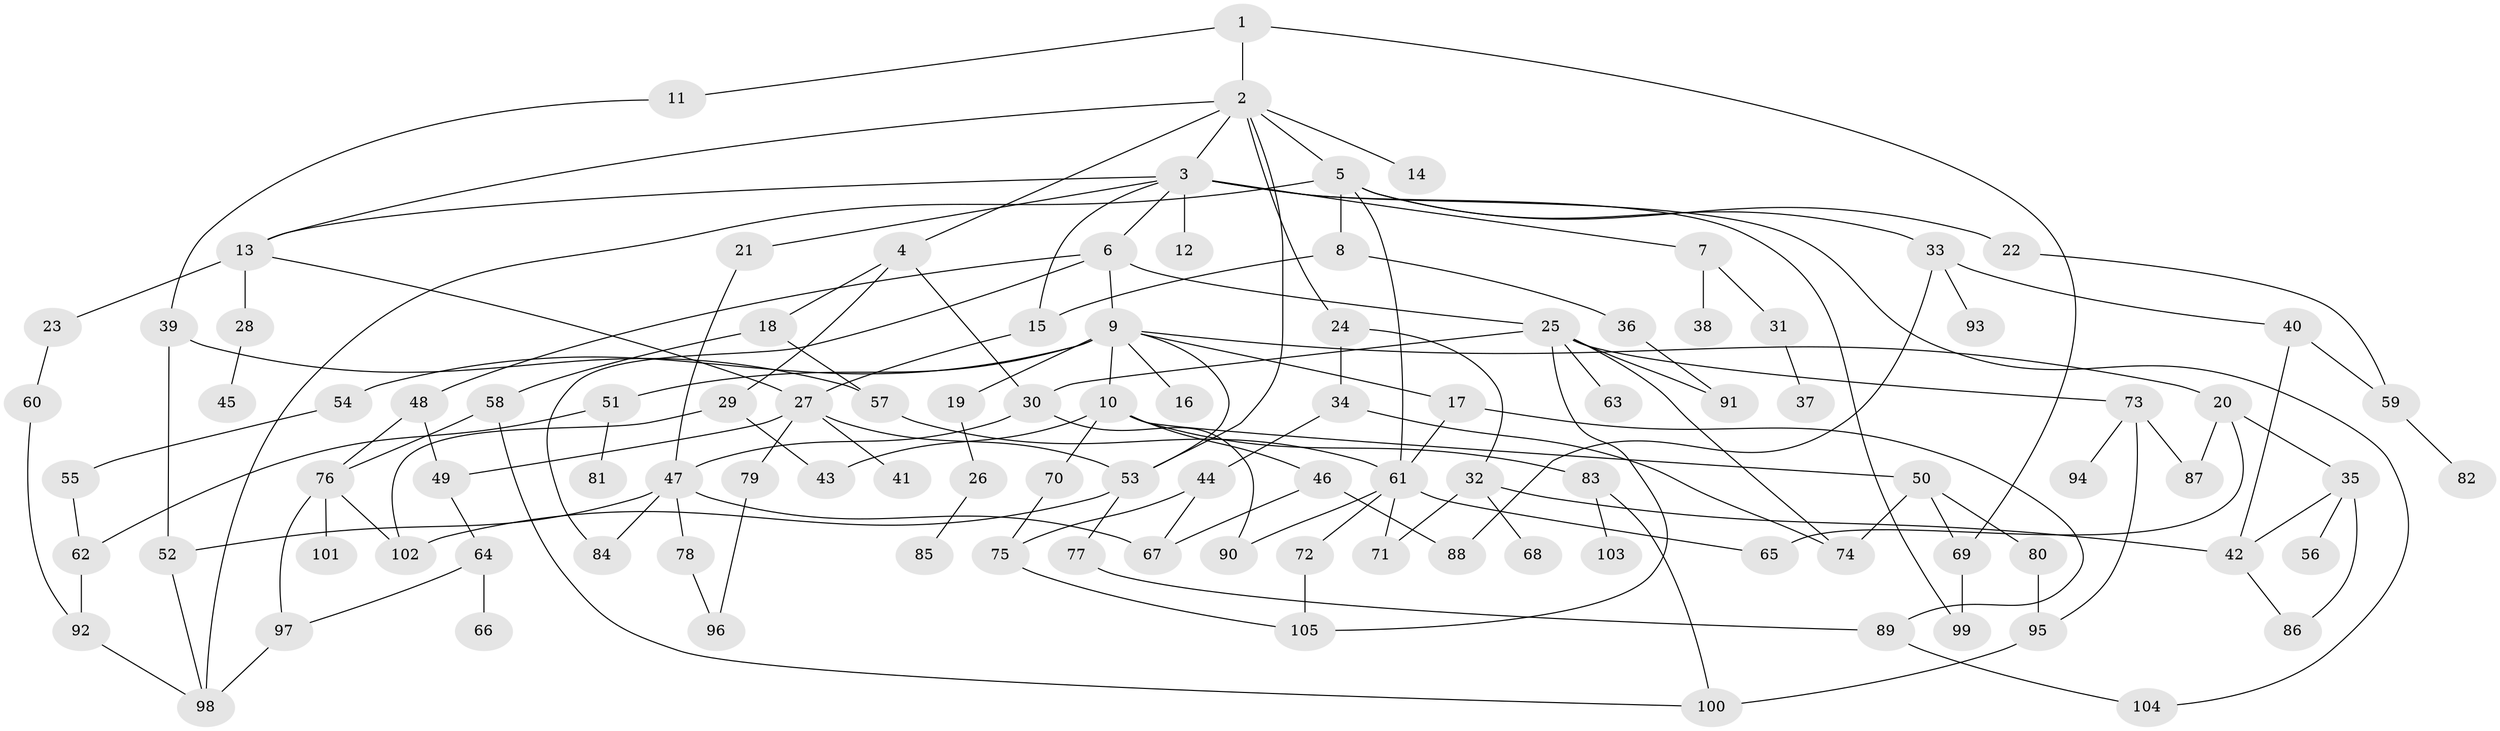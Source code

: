 // coarse degree distribution, {3: 0.2, 7: 0.044444444444444446, 5: 0.08888888888888889, 6: 0.1111111111111111, 8: 0.06666666666666667, 11: 0.022222222222222223, 2: 0.15555555555555556, 4: 0.17777777777777778, 1: 0.13333333333333333}
// Generated by graph-tools (version 1.1) at 2025/49/03/04/25 22:49:06]
// undirected, 105 vertices, 152 edges
graph export_dot {
  node [color=gray90,style=filled];
  1;
  2;
  3;
  4;
  5;
  6;
  7;
  8;
  9;
  10;
  11;
  12;
  13;
  14;
  15;
  16;
  17;
  18;
  19;
  20;
  21;
  22;
  23;
  24;
  25;
  26;
  27;
  28;
  29;
  30;
  31;
  32;
  33;
  34;
  35;
  36;
  37;
  38;
  39;
  40;
  41;
  42;
  43;
  44;
  45;
  46;
  47;
  48;
  49;
  50;
  51;
  52;
  53;
  54;
  55;
  56;
  57;
  58;
  59;
  60;
  61;
  62;
  63;
  64;
  65;
  66;
  67;
  68;
  69;
  70;
  71;
  72;
  73;
  74;
  75;
  76;
  77;
  78;
  79;
  80;
  81;
  82;
  83;
  84;
  85;
  86;
  87;
  88;
  89;
  90;
  91;
  92;
  93;
  94;
  95;
  96;
  97;
  98;
  99;
  100;
  101;
  102;
  103;
  104;
  105;
  1 -- 2;
  1 -- 11;
  1 -- 69;
  2 -- 3;
  2 -- 4;
  2 -- 5;
  2 -- 13;
  2 -- 14;
  2 -- 24;
  2 -- 53;
  3 -- 6;
  3 -- 7;
  3 -- 12;
  3 -- 21;
  3 -- 15;
  3 -- 104;
  3 -- 13;
  3 -- 99;
  4 -- 18;
  4 -- 29;
  4 -- 30;
  5 -- 8;
  5 -- 22;
  5 -- 33;
  5 -- 61;
  5 -- 98;
  6 -- 9;
  6 -- 25;
  6 -- 48;
  6 -- 84;
  7 -- 31;
  7 -- 38;
  8 -- 15;
  8 -- 36;
  9 -- 10;
  9 -- 16;
  9 -- 17;
  9 -- 19;
  9 -- 20;
  9 -- 51;
  9 -- 53;
  9 -- 54;
  10 -- 43;
  10 -- 46;
  10 -- 50;
  10 -- 70;
  10 -- 83;
  11 -- 39;
  13 -- 23;
  13 -- 27;
  13 -- 28;
  15 -- 27;
  17 -- 61;
  17 -- 89;
  18 -- 57;
  18 -- 58;
  19 -- 26;
  20 -- 35;
  20 -- 65;
  20 -- 87;
  21 -- 47;
  22 -- 59;
  23 -- 60;
  24 -- 32;
  24 -- 34;
  25 -- 63;
  25 -- 73;
  25 -- 91;
  25 -- 105;
  25 -- 30;
  25 -- 74;
  26 -- 85;
  27 -- 41;
  27 -- 49;
  27 -- 79;
  27 -- 53;
  28 -- 45;
  29 -- 102;
  29 -- 43;
  30 -- 47;
  30 -- 90;
  31 -- 37;
  32 -- 68;
  32 -- 71;
  32 -- 42;
  33 -- 40;
  33 -- 88;
  33 -- 93;
  34 -- 44;
  34 -- 74;
  35 -- 56;
  35 -- 86;
  35 -- 42;
  36 -- 91;
  39 -- 52;
  39 -- 57;
  40 -- 42;
  40 -- 59;
  42 -- 86;
  44 -- 75;
  44 -- 67;
  46 -- 67;
  46 -- 88;
  47 -- 78;
  47 -- 84;
  47 -- 67;
  47 -- 52;
  48 -- 76;
  48 -- 49;
  49 -- 64;
  50 -- 74;
  50 -- 80;
  50 -- 69;
  51 -- 81;
  51 -- 62;
  52 -- 98;
  53 -- 77;
  53 -- 102;
  54 -- 55;
  55 -- 62;
  57 -- 61;
  58 -- 76;
  58 -- 100;
  59 -- 82;
  60 -- 92;
  61 -- 71;
  61 -- 72;
  61 -- 90;
  61 -- 65;
  62 -- 92;
  64 -- 66;
  64 -- 97;
  69 -- 99;
  70 -- 75;
  72 -- 105;
  73 -- 87;
  73 -- 94;
  73 -- 95;
  75 -- 105;
  76 -- 101;
  76 -- 97;
  76 -- 102;
  77 -- 89;
  78 -- 96;
  79 -- 96;
  80 -- 95;
  83 -- 100;
  83 -- 103;
  89 -- 104;
  92 -- 98;
  95 -- 100;
  97 -- 98;
}
